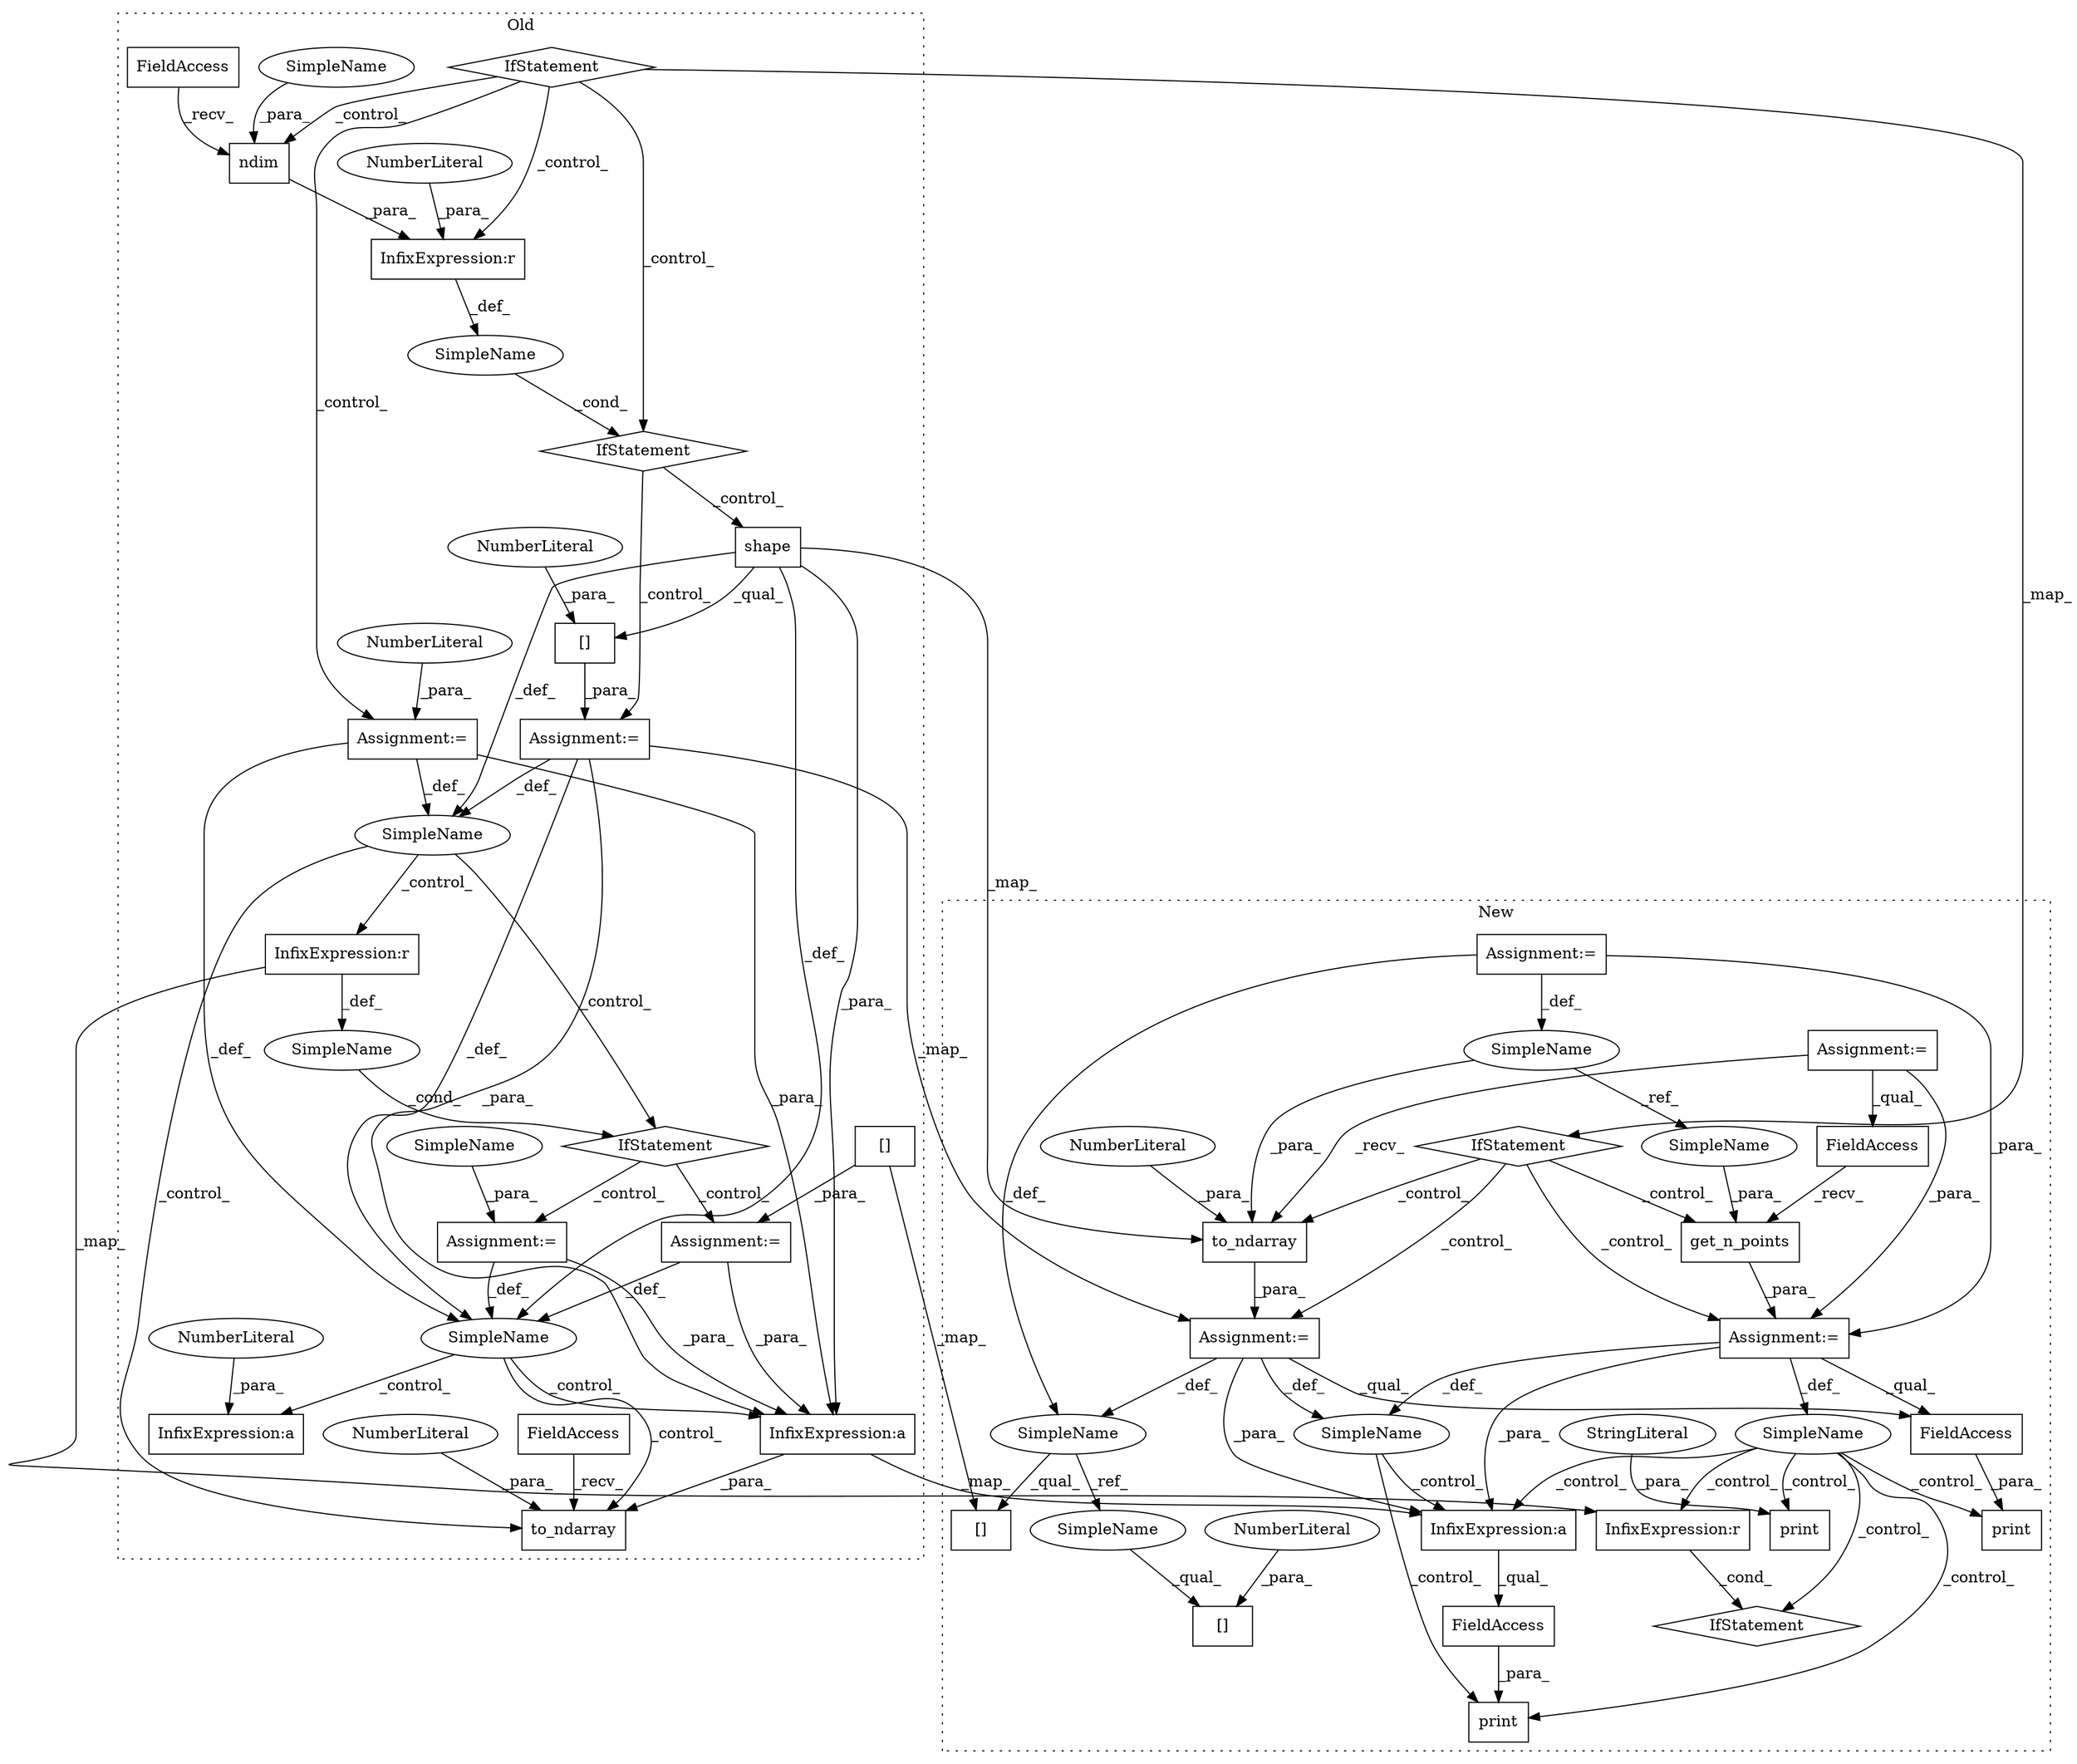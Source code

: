 digraph G {
subgraph cluster0 {
1 [label="IfStatement" a="25" s="5892,5931" l="4,2" shape="diamond"];
3 [label="ndim" a="32" s="5914,5925" l="5,1" shape="box"];
4 [label="InfixExpression:r" a="27" s="5926" l="4" shape="box"];
5 [label="NumberLiteral" a="34" s="5930" l="1" shape="ellipse"];
7 [label="FieldAccess" a="22" s="5896" l="9" shape="box"];
12 [label="IfStatement" a="25" s="5692,5718" l="4,2" shape="diamond"];
14 [label="InfixExpression:a" a="27" s="6710" l="3" shape="box"];
15 [label="NumberLiteral" a="34" s="6713" l="1" shape="ellipse"];
16 [label="SimpleName" a="42" s="" l="" shape="ellipse"];
17 [label="Assignment:=" a="7" s="5949" l="1" shape="box"];
19 [label="[]" a="2" s="5950,5983" l="32,1" shape="box"];
20 [label="NumberLiteral" a="34" s="5982" l="1" shape="ellipse"];
22 [label="shape" a="32" s="5968,5980" l="6,1" shape="box"];
25 [label="[]" a="2" s="6254,6262" l="7,1" shape="box"];
31 [label="InfixExpression:r" a="27" s="6223" l="4" shape="box"];
33 [label="Assignment:=" a="7" s="6297" l="1" shape="box"];
37 [label="InfixExpression:a" a="27" s="6771" l="3" shape="box"];
39 [label="SimpleName" a="42" s="" l="" shape="ellipse"];
40 [label="IfStatement" a="25" s="6209,6231" l="4,2" shape="diamond"];
43 [label="SimpleName" a="42" s="" l="" shape="ellipse"];
44 [label="SimpleName" a="42" s="" l="" shape="ellipse"];
46 [label="Assignment:=" a="7" s="5884" l="1" shape="box"];
47 [label="NumberLiteral" a="34" s="5885" l="1" shape="ellipse"];
48 [label="Assignment:=" a="7" s="6253" l="1" shape="box"];
50 [label="to_ndarray" a="32" s="6757,6796" l="11,1" shape="box"];
51 [label="NumberLiteral" a="34" s="6795" l="1" shape="ellipse"];
52 [label="FieldAccess" a="22" s="6739" l="9" shape="box"];
54 [label="SimpleName" a="42" s="6298" l="10" shape="ellipse"];
55 [label="SimpleName" a="42" s="5919" l="6" shape="ellipse"];
label = "Old";
style="dotted";
}
subgraph cluster1 {
2 [label="get_n_points" a="32" s="5812,5842" l="13,1" shape="box"];
6 [label="FieldAccess" a="22" s="5788" l="23" shape="box"];
8 [label="Assignment:=" a="7" s="5400" l="9" shape="box"];
9 [label="Assignment:=" a="7" s="5787" l="1" shape="box"];
10 [label="[]" a="2" s="5934,5942" l="7,1" shape="box"];
11 [label="NumberLiteral" a="34" s="5941" l="1" shape="ellipse"];
13 [label="IfStatement" a="25" s="5504,5530" l="4,2" shape="diamond"];
18 [label="Assignment:=" a="7" s="5855" l="1" shape="box"];
21 [label="to_ndarray" a="32" s="5874,5893" l="11,1" shape="box"];
23 [label="NumberLiteral" a="34" s="5892" l="1" shape="ellipse"];
24 [label="[]" a="2" s="6153,6161" l="7,1" shape="box"];
26 [label="SimpleName" a="42" s="5155" l="6" shape="ellipse"];
27 [label="SimpleName" a="42" s="5849" l="6" shape="ellipse"];
28 [label="print" a="32" s="6480,6512" l="6,1" shape="box"];
29 [label="SimpleName" a="42" s="" l="" shape="ellipse"];
30 [label="InfixExpression:r" a="27" s="6141" l="4" shape="box"];
32 [label="print" a="32" s="6461,6473" l="6,1" shape="box"];
34 [label="print" a="32" s="7305,7337" l="6,1" shape="box"];
35 [label="SimpleName" a="42" s="" l="" shape="ellipse"];
36 [label="InfixExpression:a" a="27" s="6650" l="3" shape="box"];
38 [label="FieldAccess" a="22" s="7311" l="26" shape="box"];
41 [label="FieldAccess" a="22" s="6486" l="26" shape="box"];
42 [label="IfStatement" a="25" s="6150" l="3" shape="diamond"];
45 [label="Assignment:=" a="7" s="5155" l="6" shape="box"];
49 [label="StringLiteral" a="45" s="6467" l="6" shape="ellipse"];
53 [label="SimpleName" a="42" s="5825" l="6" shape="ellipse"];
56 [label="SimpleName" a="42" s="5934" l="6" shape="ellipse"];
label = "New";
style="dotted";
}
1 -> 17 [label="_control_"];
1 -> 22 [label="_control_"];
2 -> 9 [label="_para_"];
3 -> 4 [label="_para_"];
4 -> 16 [label="_def_"];
5 -> 4 [label="_para_"];
6 -> 2 [label="_recv_"];
7 -> 3 [label="_recv_"];
8 -> 6 [label="_qual_"];
8 -> 9 [label="_para_"];
8 -> 21 [label="_recv_"];
9 -> 36 [label="_para_"];
9 -> 41 [label="_qual_"];
9 -> 35 [label="_def_"];
9 -> 29 [label="_def_"];
11 -> 10 [label="_para_"];
12 -> 3 [label="_control_"];
12 -> 13 [label="_map_"];
12 -> 1 [label="_control_"];
12 -> 4 [label="_control_"];
12 -> 46 [label="_control_"];
13 -> 9 [label="_control_"];
13 -> 18 [label="_control_"];
13 -> 21 [label="_control_"];
13 -> 2 [label="_control_"];
15 -> 14 [label="_para_"];
16 -> 1 [label="_cond_"];
17 -> 43 [label="_def_"];
17 -> 44 [label="_def_"];
17 -> 37 [label="_para_"];
17 -> 18 [label="_map_"];
18 -> 36 [label="_para_"];
18 -> 27 [label="_def_"];
18 -> 35 [label="_def_"];
18 -> 41 [label="_qual_"];
19 -> 17 [label="_para_"];
20 -> 19 [label="_para_"];
21 -> 18 [label="_para_"];
22 -> 43 [label="_def_"];
22 -> 21 [label="_map_"];
22 -> 37 [label="_para_"];
22 -> 19 [label="_qual_"];
22 -> 44 [label="_def_"];
23 -> 21 [label="_para_"];
25 -> 48 [label="_para_"];
25 -> 24 [label="_map_"];
26 -> 21 [label="_para_"];
26 -> 53 [label="_ref_"];
27 -> 24 [label="_qual_"];
27 -> 56 [label="_ref_"];
29 -> 32 [label="_control_"];
29 -> 30 [label="_control_"];
29 -> 28 [label="_control_"];
29 -> 34 [label="_control_"];
29 -> 42 [label="_control_"];
29 -> 36 [label="_control_"];
30 -> 42 [label="_cond_"];
31 -> 39 [label="_def_"];
31 -> 30 [label="_map_"];
33 -> 37 [label="_para_"];
33 -> 44 [label="_def_"];
35 -> 34 [label="_control_"];
35 -> 36 [label="_control_"];
36 -> 38 [label="_qual_"];
37 -> 36 [label="_map_"];
37 -> 50 [label="_para_"];
38 -> 34 [label="_para_"];
39 -> 40 [label="_cond_"];
40 -> 33 [label="_control_"];
40 -> 48 [label="_control_"];
41 -> 28 [label="_para_"];
43 -> 40 [label="_control_"];
43 -> 31 [label="_control_"];
43 -> 50 [label="_control_"];
44 -> 50 [label="_control_"];
44 -> 37 [label="_control_"];
44 -> 14 [label="_control_"];
45 -> 9 [label="_para_"];
45 -> 26 [label="_def_"];
45 -> 27 [label="_def_"];
46 -> 37 [label="_para_"];
46 -> 44 [label="_def_"];
46 -> 43 [label="_def_"];
47 -> 46 [label="_para_"];
48 -> 37 [label="_para_"];
48 -> 44 [label="_def_"];
49 -> 32 [label="_para_"];
51 -> 50 [label="_para_"];
52 -> 50 [label="_recv_"];
53 -> 2 [label="_para_"];
54 -> 33 [label="_para_"];
55 -> 3 [label="_para_"];
56 -> 10 [label="_qual_"];
}
